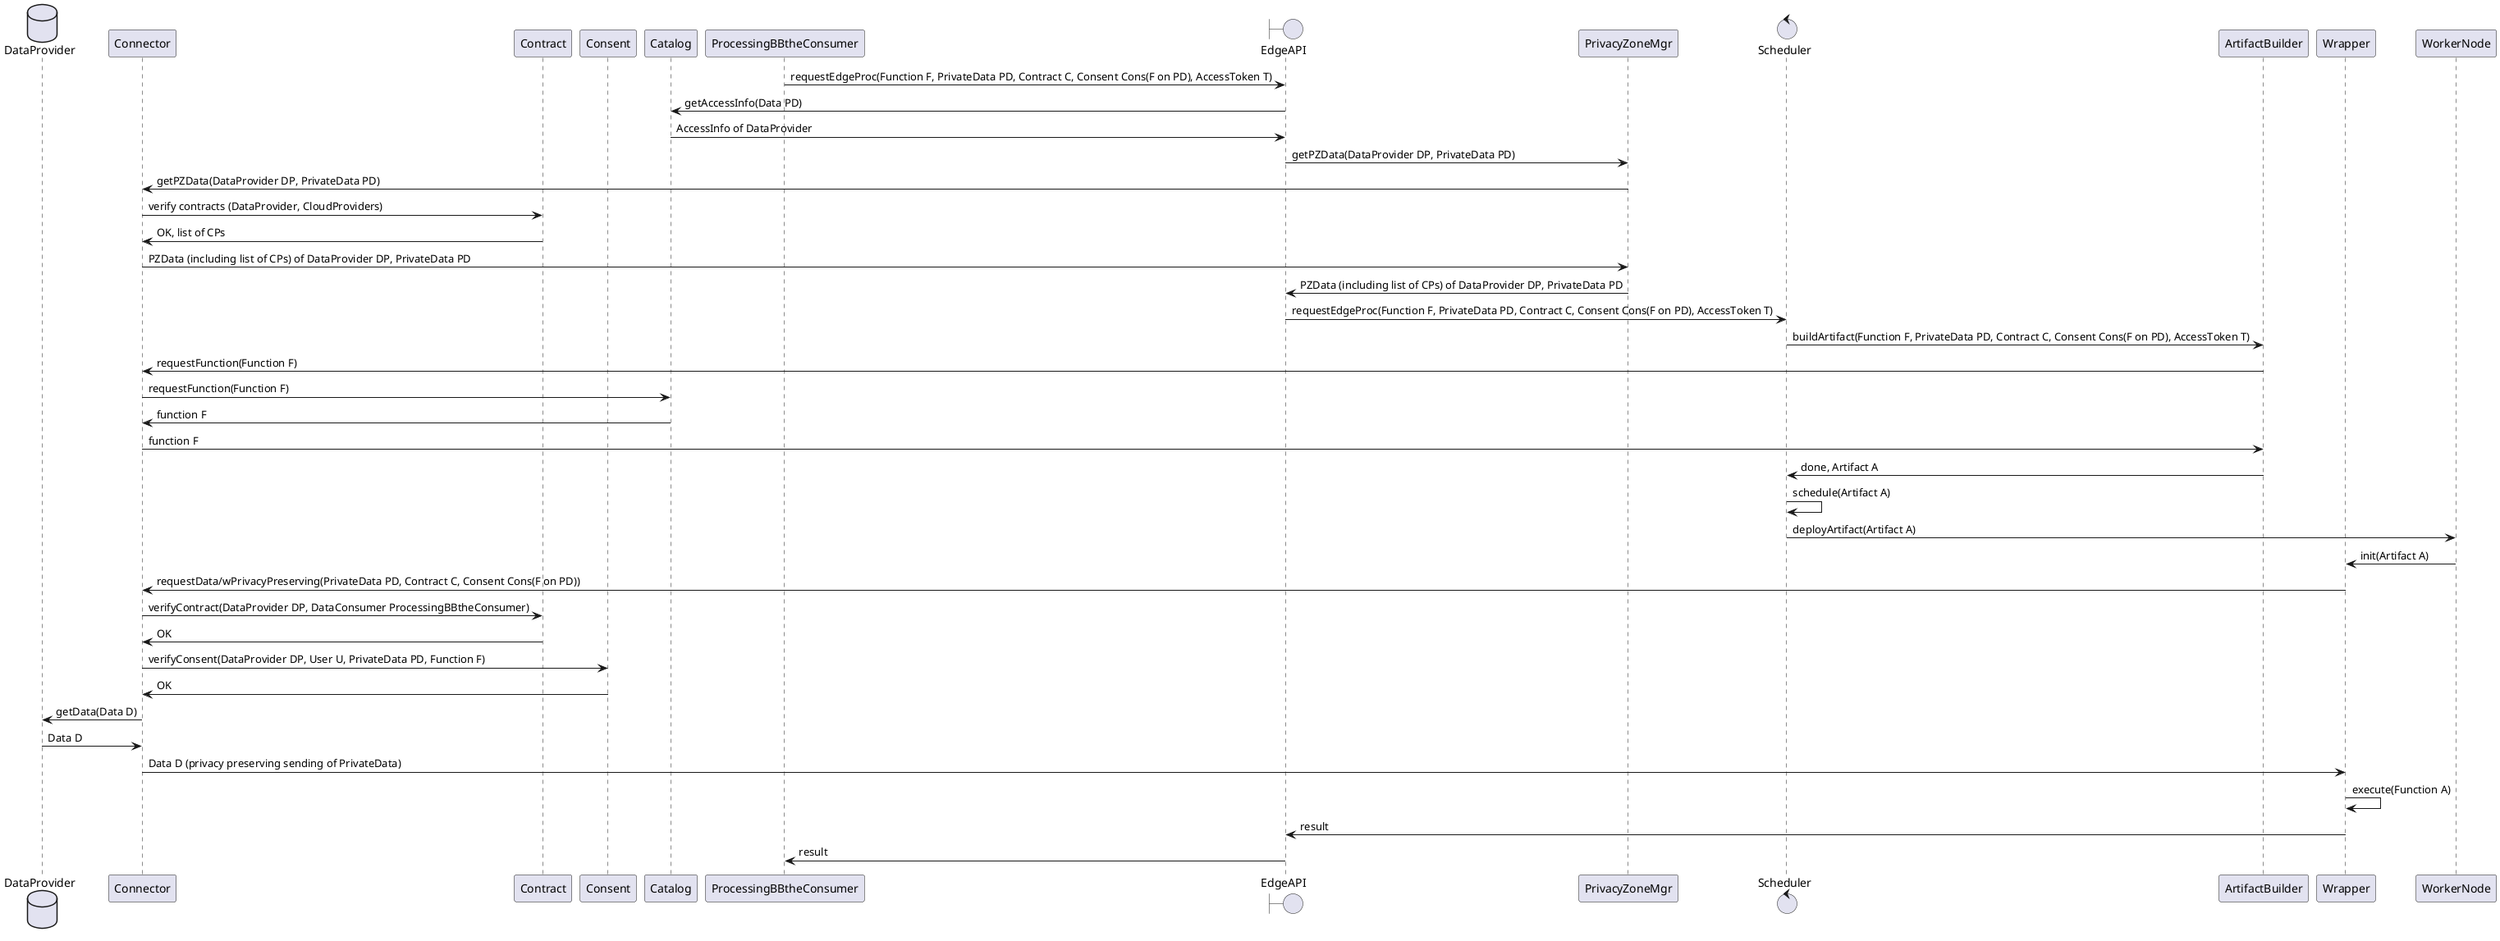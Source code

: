 @startuml

database DataProvider order 10
participant Connector order 20
participant Contract order 30
participant Consent order 35
participant Catalog order 40
participant ProcessingBBtheConsumer order 50

boundary EdgeAPI order 60
participant PrivacyZoneMgr order 70
control Scheduler order 80
participant ArtifactBuilder order 90
participant Wrapper order 100
participant WorkerNode order 110

ProcessingBBtheConsumer -> EdgeAPI : requestEdgeProc(Function F, PrivateData PD, Contract C, Consent Cons(F on PD), AccessToken T)
EdgeAPI -> Catalog : getAccessInfo(Data PD)
Catalog -> EdgeAPI : AccessInfo of DataProvider

EdgeAPI -> PrivacyZoneMgr : getPZData(DataProvider DP, PrivateData PD)
PrivacyZoneMgr -> Connector : getPZData(DataProvider DP, PrivateData PD)
Connector -> Contract : verify contracts (DataProvider, CloudProviders)
Contract -> Connector : OK, list of CPs
Connector -> PrivacyZoneMgr : PZData (including list of CPs) of DataProvider DP, PrivateData PD
PrivacyZoneMgr -> EdgeAPI : PZData (including list of CPs) of DataProvider DP, PrivateData PD

EdgeAPI -> Scheduler : requestEdgeProc(Function F, PrivateData PD, Contract C, Consent Cons(F on PD), AccessToken T)
Scheduler -> ArtifactBuilder : buildArtifact(Function F, PrivateData PD, Contract C, Consent Cons(F on PD), AccessToken T)
ArtifactBuilder -> Connector : requestFunction(Function F)
Connector -> Catalog : requestFunction(Function F)
Catalog -> Connector : function F
Connector -> ArtifactBuilder : function F
ArtifactBuilder -> Scheduler : done, Artifact A
Scheduler -> Scheduler : schedule(Artifact A)
Scheduler -> WorkerNode : deployArtifact(Artifact A)
WorkerNode -> Wrapper : init(Artifact A)
Wrapper -> Connector : requestData/wPrivacyPreserving(PrivateData PD, Contract C, Consent Cons(F on PD))

Connector -> Contract : verifyContract(DataProvider DP, DataConsumer ProcessingBBtheConsumer)
Contract -> Connector : OK
Connector -> Consent : verifyConsent(DataProvider DP, User U, PrivateData PD, Function F)
Consent -> Connector : OK

Connector -> DataProvider : getData(Data D)
DataProvider -> Connector : Data D
Connector -> Wrapper : Data D (privacy preserving sending of PrivateData)
Wrapper -> Wrapper : execute(Function A)
Wrapper -> EdgeAPI : result
EdgeAPI -> ProcessingBBtheConsumer : result

@enduml

